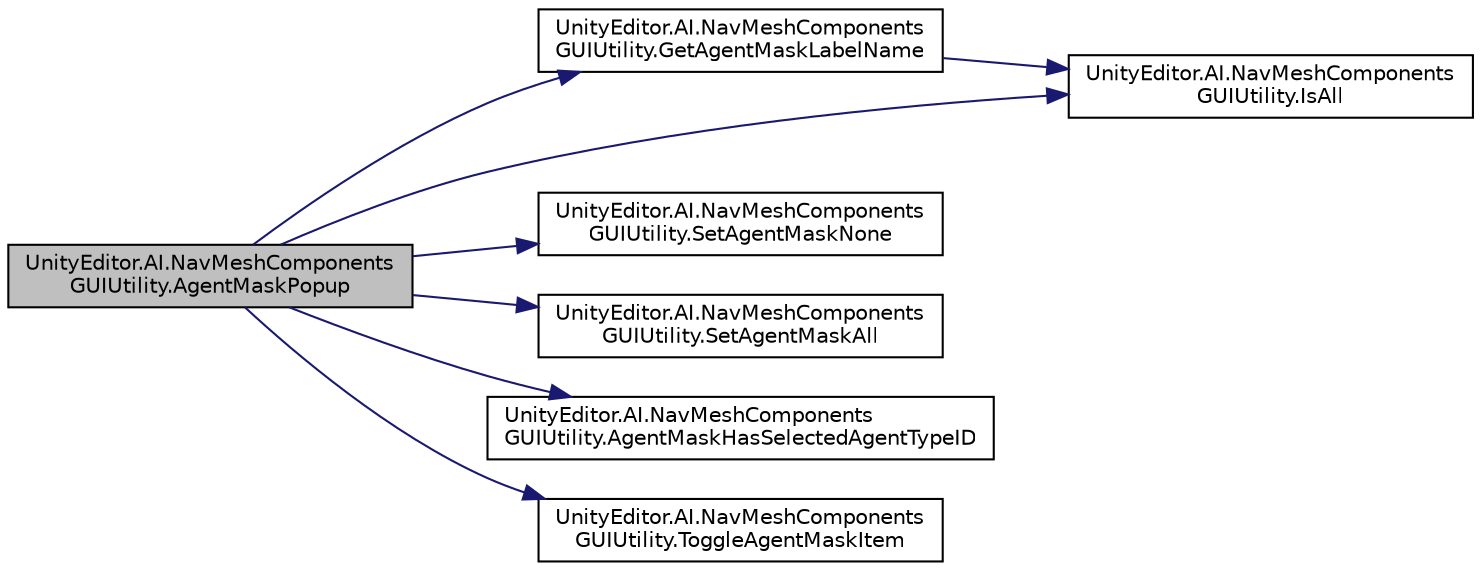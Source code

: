 digraph "UnityEditor.AI.NavMeshComponentsGUIUtility.AgentMaskPopup"
{
 // LATEX_PDF_SIZE
  edge [fontname="Helvetica",fontsize="10",labelfontname="Helvetica",labelfontsize="10"];
  node [fontname="Helvetica",fontsize="10",shape=record];
  rankdir="LR";
  Node1 [label="UnityEditor.AI.NavMeshComponents\lGUIUtility.AgentMaskPopup",height=0.2,width=0.4,color="black", fillcolor="grey75", style="filled", fontcolor="black",tooltip=" "];
  Node1 -> Node2 [color="midnightblue",fontsize="10",style="solid",fontname="Helvetica"];
  Node2 [label="UnityEditor.AI.NavMeshComponents\lGUIUtility.GetAgentMaskLabelName",height=0.2,width=0.4,color="black", fillcolor="white", style="filled",URL="$class_unity_editor_1_1_a_i_1_1_nav_mesh_components_g_u_i_utility.html#abade3a2164052b32e16faf74a9b638ab",tooltip=" "];
  Node2 -> Node3 [color="midnightblue",fontsize="10",style="solid",fontname="Helvetica"];
  Node3 [label="UnityEditor.AI.NavMeshComponents\lGUIUtility.IsAll",height=0.2,width=0.4,color="black", fillcolor="white", style="filled",URL="$class_unity_editor_1_1_a_i_1_1_nav_mesh_components_g_u_i_utility.html#a38d45726ada15e0626fe1b3a9c1ee3b5",tooltip=" "];
  Node1 -> Node3 [color="midnightblue",fontsize="10",style="solid",fontname="Helvetica"];
  Node1 -> Node4 [color="midnightblue",fontsize="10",style="solid",fontname="Helvetica"];
  Node4 [label="UnityEditor.AI.NavMeshComponents\lGUIUtility.SetAgentMaskNone",height=0.2,width=0.4,color="black", fillcolor="white", style="filled",URL="$class_unity_editor_1_1_a_i_1_1_nav_mesh_components_g_u_i_utility.html#aae436ef00fc091ddd415f08dfd90ca56",tooltip=" "];
  Node1 -> Node5 [color="midnightblue",fontsize="10",style="solid",fontname="Helvetica"];
  Node5 [label="UnityEditor.AI.NavMeshComponents\lGUIUtility.SetAgentMaskAll",height=0.2,width=0.4,color="black", fillcolor="white", style="filled",URL="$class_unity_editor_1_1_a_i_1_1_nav_mesh_components_g_u_i_utility.html#a42e98a786f1c90e425f996393d123897",tooltip=" "];
  Node1 -> Node6 [color="midnightblue",fontsize="10",style="solid",fontname="Helvetica"];
  Node6 [label="UnityEditor.AI.NavMeshComponents\lGUIUtility.AgentMaskHasSelectedAgentTypeID",height=0.2,width=0.4,color="black", fillcolor="white", style="filled",URL="$class_unity_editor_1_1_a_i_1_1_nav_mesh_components_g_u_i_utility.html#a828a12550cc67fd4d2961448d39629d4",tooltip=" "];
  Node1 -> Node7 [color="midnightblue",fontsize="10",style="solid",fontname="Helvetica"];
  Node7 [label="UnityEditor.AI.NavMeshComponents\lGUIUtility.ToggleAgentMaskItem",height=0.2,width=0.4,color="black", fillcolor="white", style="filled",URL="$class_unity_editor_1_1_a_i_1_1_nav_mesh_components_g_u_i_utility.html#a2e71d4c629a72e7e1f06da7c17106b9b",tooltip=" "];
}
